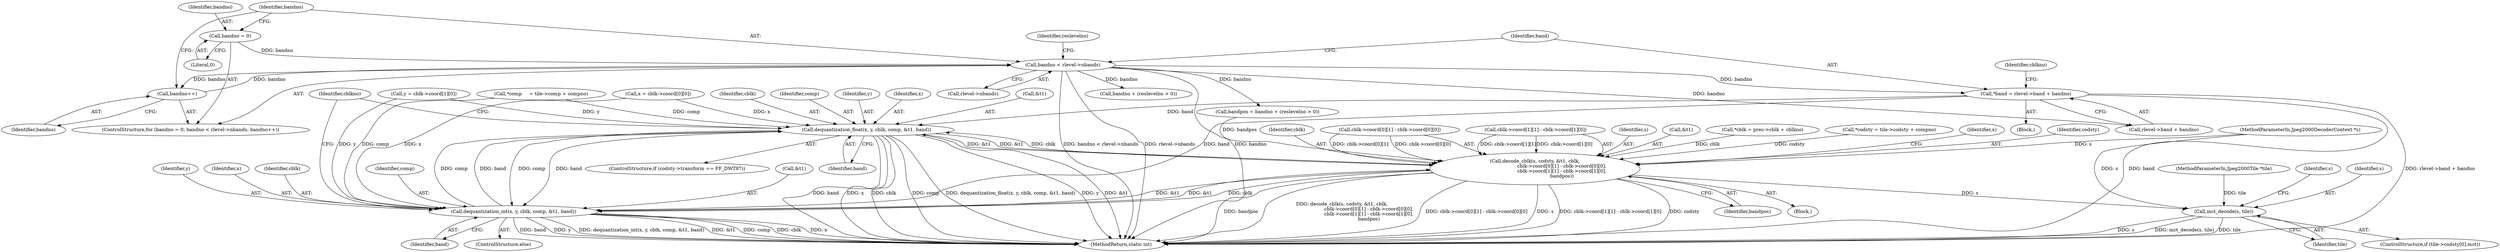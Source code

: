digraph "0_FFmpeg_fe448cd28d674c3eff3072552eae366d0b659ce9@integer" {
"1000193" [label="(Call,*band = rlevel->band + bandno)"];
"1000182" [label="(Call,bandno < rlevel->nbands)"];
"1000187" [label="(Call,bandno++)"];
"1000179" [label="(Call,bandno = 0)"];
"1000359" [label="(Call,dequantization_float(x, y, cblk, comp, &t1, band))"];
"1000298" [label="(Call,decode_cblk(s, codsty, &t1, cblk,\n                                    cblk->coord[0][1] - cblk->coord[0][0],\n                                    cblk->coord[1][1] - cblk->coord[1][0],\n                                    bandpos))"];
"1000368" [label="(Call,dequantization_int(x, y, cblk, comp, &t1, band))"];
"1000405" [label="(Call,mct_decode(s, tile))"];
"1000187" [label="(Call,bandno++)"];
"1000360" [label="(Identifier,x)"];
"1000300" [label="(Identifier,codsty)"];
"1000286" [label="(Identifier,cblkno)"];
"1000344" [label="(Call,y = cblk->coord[1][0])"];
"1000193" [label="(Call,*band = rlevel->band + bandno)"];
"1000183" [label="(Identifier,bandno)"];
"1000119" [label="(MethodParameterIn,Jpeg2000DecoderContext *s)"];
"1000370" [label="(Identifier,y)"];
"1000189" [label="(Block,)"];
"1000335" [label="(Call,x = cblk->coord[0][0])"];
"1000334" [label="(Identifier,bandpos)"];
"1000287" [label="(Block,)"];
"1000372" [label="(Identifier,comp)"];
"1000353" [label="(ControlStructure,if (codsty->transform == FF_DWT97))"];
"1000303" [label="(Identifier,cblk)"];
"1000304" [label="(Call,cblk->coord[0][1] - cblk->coord[0][0])"];
"1000319" [label="(Call,cblk->coord[1][1] - cblk->coord[1][0])"];
"1000364" [label="(Call,&t1)"];
"1000168" [label="(Identifier,reslevelno)"];
"1000143" [label="(Call,*comp     = tile->comp + compno)"];
"1000412" [label="(Identifier,s)"];
"1001090" [label="(MethodReturn,static int)"];
"1000181" [label="(Literal,0)"];
"1000299" [label="(Identifier,s)"];
"1000180" [label="(Identifier,bandno)"];
"1000194" [label="(Identifier,band)"];
"1000184" [label="(Call,rlevel->nbands)"];
"1000359" [label="(Call,dequantization_float(x, y, cblk, comp, &t1, band))"];
"1000373" [label="(Call,&t1)"];
"1000406" [label="(Identifier,s)"];
"1000195" [label="(Call,rlevel->band + bandno)"];
"1000178" [label="(ControlStructure,for (bandno = 0; bandno < rlevel->nbands; bandno++))"];
"1000405" [label="(Call,mct_decode(s, tile))"];
"1000362" [label="(Identifier,cblk)"];
"1000375" [label="(Identifier,band)"];
"1000188" [label="(Identifier,bandno)"];
"1000363" [label="(Identifier,comp)"];
"1000367" [label="(ControlStructure,else)"];
"1000301" [label="(Call,&t1)"];
"1000298" [label="(Call,decode_cblk(s, codsty, &t1, cblk,\n                                    cblk->coord[0][1] - cblk->coord[0][0],\n                                    cblk->coord[1][1] - cblk->coord[1][0],\n                                    bandpos))"];
"1000397" [label="(ControlStructure,if (tile->codsty[0].mct))"];
"1000120" [label="(MethodParameterIn,Jpeg2000Tile *tile)"];
"1000291" [label="(Call,*cblk = prec->cblk + cblkno)"];
"1000207" [label="(Call,bandno + (reslevelno > 0))"];
"1000179" [label="(Call,bandno = 0)"];
"1000151" [label="(Call,*codsty = tile->codsty + compno)"];
"1000205" [label="(Call,bandpos = bandno + (reslevelno > 0))"];
"1000202" [label="(Identifier,cblkno)"];
"1000366" [label="(Identifier,band)"];
"1000361" [label="(Identifier,y)"];
"1000369" [label="(Identifier,x)"];
"1000371" [label="(Identifier,cblk)"];
"1000407" [label="(Identifier,tile)"];
"1000368" [label="(Call,dequantization_int(x, y, cblk, comp, &t1, band))"];
"1000336" [label="(Identifier,x)"];
"1000182" [label="(Call,bandno < rlevel->nbands)"];
"1000193" -> "1000189"  [label="AST: "];
"1000193" -> "1000195"  [label="CFG: "];
"1000194" -> "1000193"  [label="AST: "];
"1000195" -> "1000193"  [label="AST: "];
"1000202" -> "1000193"  [label="CFG: "];
"1000193" -> "1001090"  [label="DDG: band"];
"1000193" -> "1001090"  [label="DDG: rlevel->band + bandno"];
"1000182" -> "1000193"  [label="DDG: bandno"];
"1000193" -> "1000359"  [label="DDG: band"];
"1000193" -> "1000368"  [label="DDG: band"];
"1000182" -> "1000178"  [label="AST: "];
"1000182" -> "1000184"  [label="CFG: "];
"1000183" -> "1000182"  [label="AST: "];
"1000184" -> "1000182"  [label="AST: "];
"1000194" -> "1000182"  [label="CFG: "];
"1000168" -> "1000182"  [label="CFG: "];
"1000182" -> "1001090"  [label="DDG: bandno < rlevel->nbands"];
"1000182" -> "1001090"  [label="DDG: rlevel->nbands"];
"1000182" -> "1001090"  [label="DDG: bandno"];
"1000187" -> "1000182"  [label="DDG: bandno"];
"1000179" -> "1000182"  [label="DDG: bandno"];
"1000182" -> "1000187"  [label="DDG: bandno"];
"1000182" -> "1000195"  [label="DDG: bandno"];
"1000182" -> "1000205"  [label="DDG: bandno"];
"1000182" -> "1000207"  [label="DDG: bandno"];
"1000187" -> "1000178"  [label="AST: "];
"1000187" -> "1000188"  [label="CFG: "];
"1000188" -> "1000187"  [label="AST: "];
"1000183" -> "1000187"  [label="CFG: "];
"1000179" -> "1000178"  [label="AST: "];
"1000179" -> "1000181"  [label="CFG: "];
"1000180" -> "1000179"  [label="AST: "];
"1000181" -> "1000179"  [label="AST: "];
"1000183" -> "1000179"  [label="CFG: "];
"1000359" -> "1000353"  [label="AST: "];
"1000359" -> "1000366"  [label="CFG: "];
"1000360" -> "1000359"  [label="AST: "];
"1000361" -> "1000359"  [label="AST: "];
"1000362" -> "1000359"  [label="AST: "];
"1000363" -> "1000359"  [label="AST: "];
"1000364" -> "1000359"  [label="AST: "];
"1000366" -> "1000359"  [label="AST: "];
"1000286" -> "1000359"  [label="CFG: "];
"1000359" -> "1001090"  [label="DDG: y"];
"1000359" -> "1001090"  [label="DDG: &t1"];
"1000359" -> "1001090"  [label="DDG: band"];
"1000359" -> "1001090"  [label="DDG: x"];
"1000359" -> "1001090"  [label="DDG: cblk"];
"1000359" -> "1001090"  [label="DDG: comp"];
"1000359" -> "1001090"  [label="DDG: dequantization_float(x, y, cblk, comp, &t1, band)"];
"1000359" -> "1000298"  [label="DDG: &t1"];
"1000335" -> "1000359"  [label="DDG: x"];
"1000344" -> "1000359"  [label="DDG: y"];
"1000298" -> "1000359"  [label="DDG: cblk"];
"1000298" -> "1000359"  [label="DDG: &t1"];
"1000143" -> "1000359"  [label="DDG: comp"];
"1000368" -> "1000359"  [label="DDG: comp"];
"1000368" -> "1000359"  [label="DDG: band"];
"1000359" -> "1000368"  [label="DDG: comp"];
"1000359" -> "1000368"  [label="DDG: band"];
"1000298" -> "1000287"  [label="AST: "];
"1000298" -> "1000334"  [label="CFG: "];
"1000299" -> "1000298"  [label="AST: "];
"1000300" -> "1000298"  [label="AST: "];
"1000301" -> "1000298"  [label="AST: "];
"1000303" -> "1000298"  [label="AST: "];
"1000304" -> "1000298"  [label="AST: "];
"1000319" -> "1000298"  [label="AST: "];
"1000334" -> "1000298"  [label="AST: "];
"1000336" -> "1000298"  [label="CFG: "];
"1000298" -> "1001090"  [label="DDG: bandpos"];
"1000298" -> "1001090"  [label="DDG: decode_cblk(s, codsty, &t1, cblk,\n                                    cblk->coord[0][1] - cblk->coord[0][0],\n                                    cblk->coord[1][1] - cblk->coord[1][0],\n                                    bandpos)"];
"1000298" -> "1001090"  [label="DDG: cblk->coord[0][1] - cblk->coord[0][0]"];
"1000298" -> "1001090"  [label="DDG: s"];
"1000298" -> "1001090"  [label="DDG: cblk->coord[1][1] - cblk->coord[1][0]"];
"1000298" -> "1001090"  [label="DDG: codsty"];
"1000119" -> "1000298"  [label="DDG: s"];
"1000151" -> "1000298"  [label="DDG: codsty"];
"1000368" -> "1000298"  [label="DDG: &t1"];
"1000291" -> "1000298"  [label="DDG: cblk"];
"1000304" -> "1000298"  [label="DDG: cblk->coord[0][1]"];
"1000304" -> "1000298"  [label="DDG: cblk->coord[0][0]"];
"1000319" -> "1000298"  [label="DDG: cblk->coord[1][1]"];
"1000319" -> "1000298"  [label="DDG: cblk->coord[1][0]"];
"1000205" -> "1000298"  [label="DDG: bandpos"];
"1000298" -> "1000368"  [label="DDG: cblk"];
"1000298" -> "1000368"  [label="DDG: &t1"];
"1000298" -> "1000405"  [label="DDG: s"];
"1000368" -> "1000367"  [label="AST: "];
"1000368" -> "1000375"  [label="CFG: "];
"1000369" -> "1000368"  [label="AST: "];
"1000370" -> "1000368"  [label="AST: "];
"1000371" -> "1000368"  [label="AST: "];
"1000372" -> "1000368"  [label="AST: "];
"1000373" -> "1000368"  [label="AST: "];
"1000375" -> "1000368"  [label="AST: "];
"1000286" -> "1000368"  [label="CFG: "];
"1000368" -> "1001090"  [label="DDG: x"];
"1000368" -> "1001090"  [label="DDG: band"];
"1000368" -> "1001090"  [label="DDG: y"];
"1000368" -> "1001090"  [label="DDG: dequantization_int(x, y, cblk, comp, &t1, band)"];
"1000368" -> "1001090"  [label="DDG: &t1"];
"1000368" -> "1001090"  [label="DDG: comp"];
"1000368" -> "1001090"  [label="DDG: cblk"];
"1000335" -> "1000368"  [label="DDG: x"];
"1000344" -> "1000368"  [label="DDG: y"];
"1000143" -> "1000368"  [label="DDG: comp"];
"1000405" -> "1000397"  [label="AST: "];
"1000405" -> "1000407"  [label="CFG: "];
"1000406" -> "1000405"  [label="AST: "];
"1000407" -> "1000405"  [label="AST: "];
"1000412" -> "1000405"  [label="CFG: "];
"1000405" -> "1001090"  [label="DDG: mct_decode(s, tile)"];
"1000405" -> "1001090"  [label="DDG: tile"];
"1000405" -> "1001090"  [label="DDG: s"];
"1000119" -> "1000405"  [label="DDG: s"];
"1000120" -> "1000405"  [label="DDG: tile"];
}
